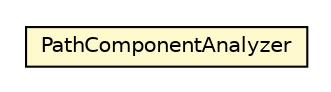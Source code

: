 #!/usr/local/bin/dot
#
# Class diagram 
# Generated by UMLGraph version R5_6-24-gf6e263 (http://www.umlgraph.org/)
#

digraph G {
	edge [fontname="Helvetica",fontsize=10,labelfontname="Helvetica",labelfontsize=10];
	node [fontname="Helvetica",fontsize=10,shape=plaintext];
	nodesep=0.25;
	ranksep=0.5;
	// net.trajano.doxdb.jsonpath.internal.PathCompiler.PathComponentAnalyzer
	c3369 [label=<<table title="net.trajano.doxdb.jsonpath.internal.PathCompiler.PathComponentAnalyzer" border="0" cellborder="1" cellspacing="0" cellpadding="2" port="p" bgcolor="lemonChiffon" href="./PathCompiler.PathComponentAnalyzer.html">
		<tr><td><table border="0" cellspacing="0" cellpadding="1">
<tr><td align="center" balign="center"> PathComponentAnalyzer </td></tr>
		</table></td></tr>
		</table>>, URL="./PathCompiler.PathComponentAnalyzer.html", fontname="Helvetica", fontcolor="black", fontsize=10.0];
}

